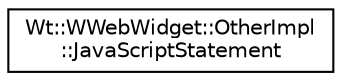 digraph "Graphical Class Hierarchy"
{
 // LATEX_PDF_SIZE
  edge [fontname="Helvetica",fontsize="10",labelfontname="Helvetica",labelfontsize="10"];
  node [fontname="Helvetica",fontsize="10",shape=record];
  rankdir="LR";
  Node0 [label="Wt::WWebWidget::OtherImpl\l::JavaScriptStatement",height=0.2,width=0.4,color="black", fillcolor="white", style="filled",URL="$structWt_1_1WWebWidget_1_1OtherImpl_1_1JavaScriptStatement.html",tooltip=" "];
}
